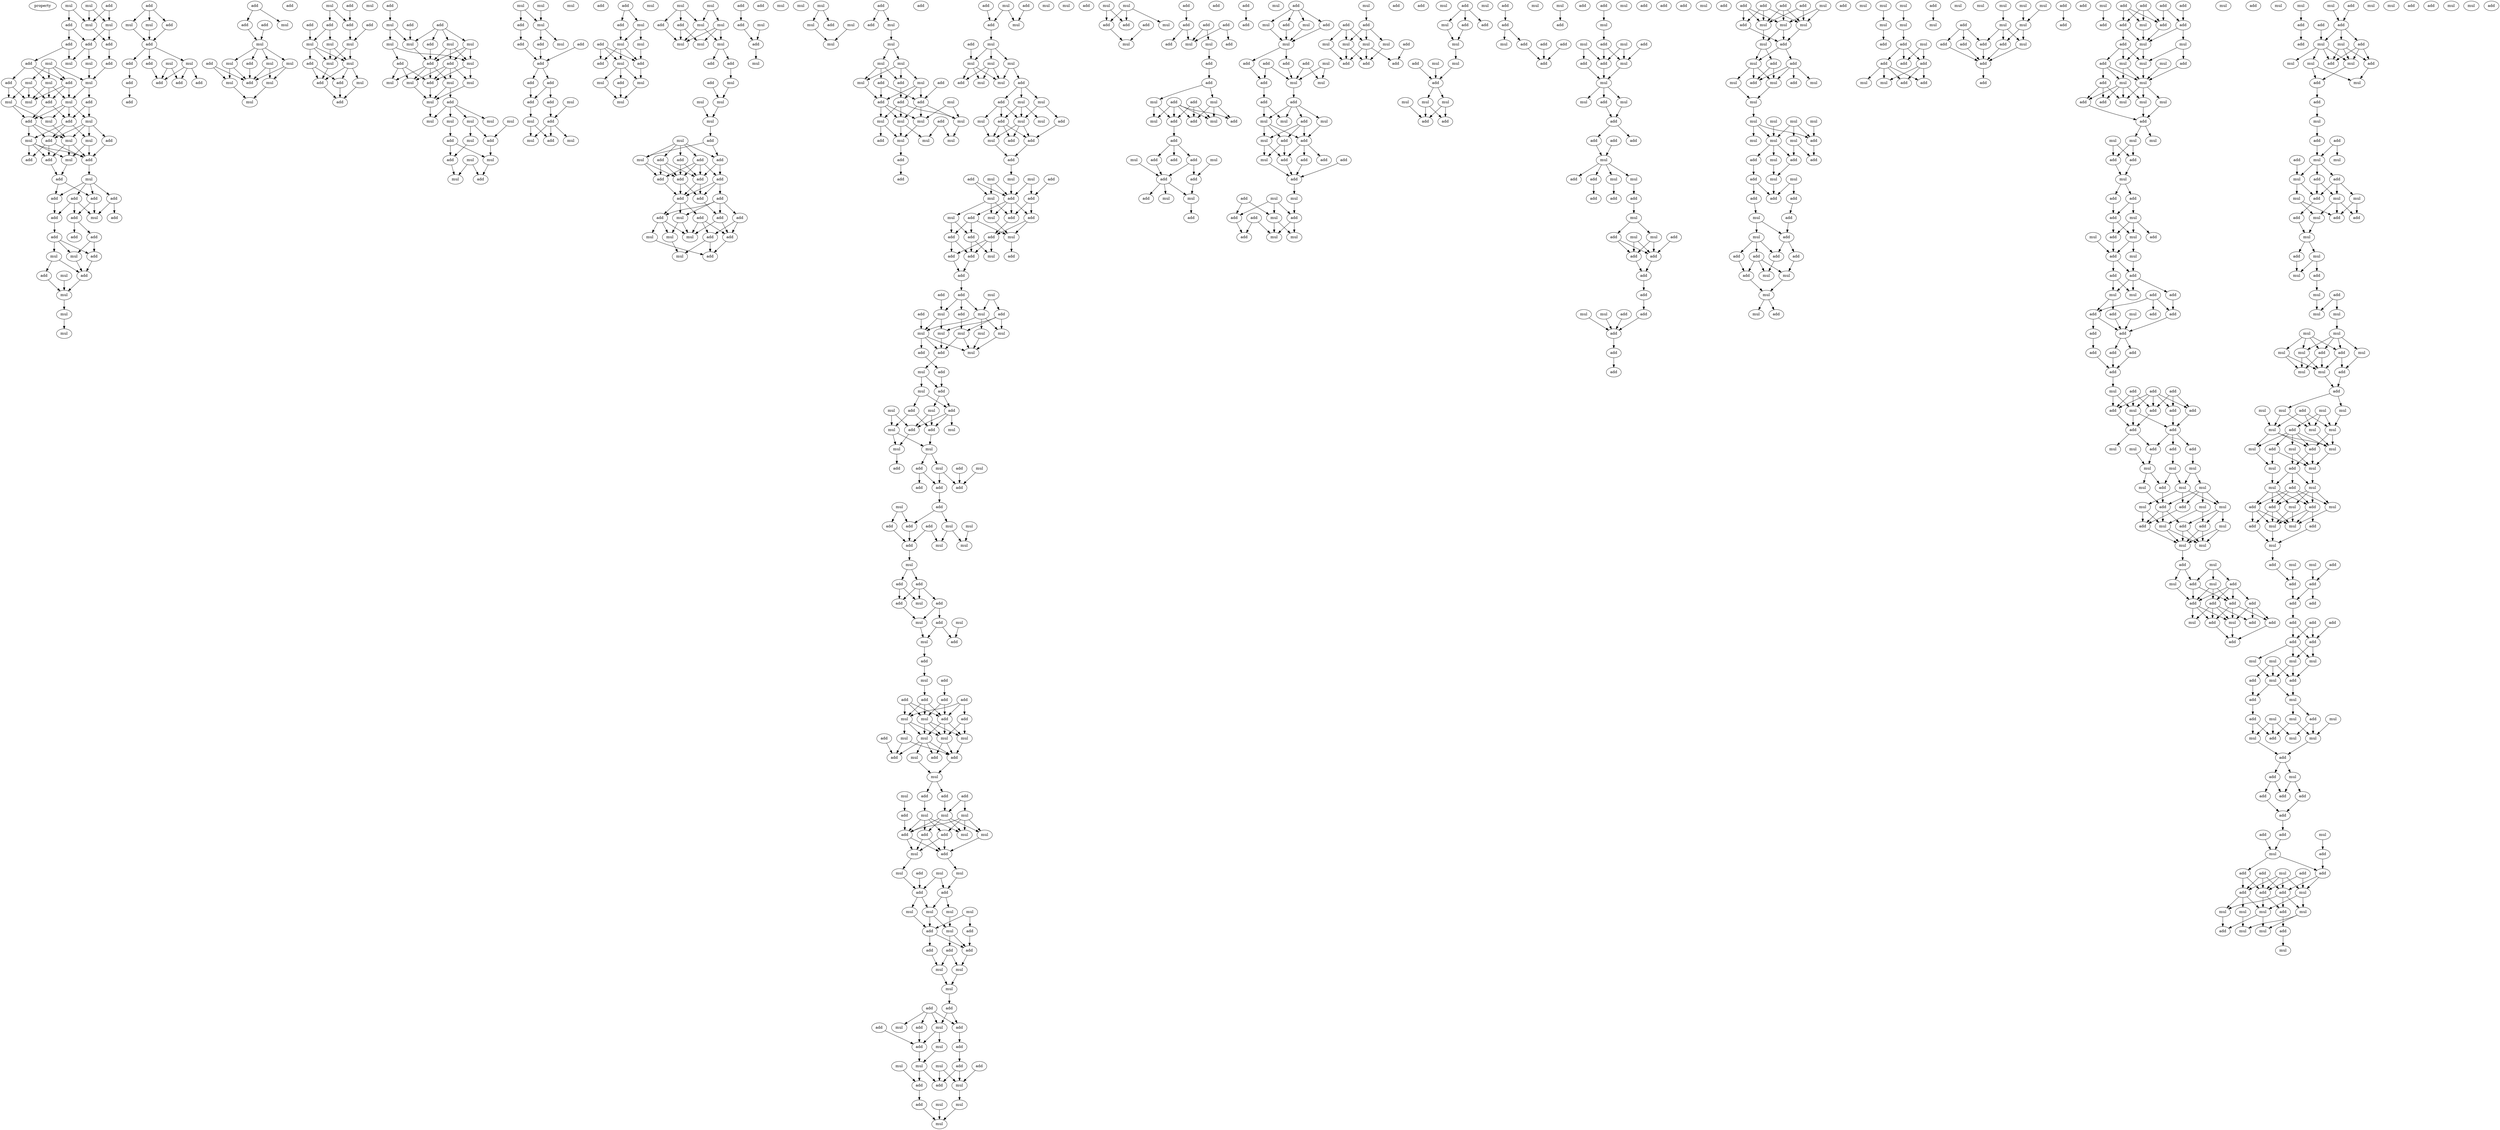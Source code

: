 digraph {
    node [fontcolor=black]
    property [mul=2,lf=1.1]
    0 [ label = mul ];
    1 [ label = add ];
    2 [ label = mul ];
    3 [ label = add ];
    4 [ label = mul ];
    5 [ label = mul ];
    6 [ label = add ];
    7 [ label = add ];
    8 [ label = add ];
    9 [ label = add ];
    10 [ label = mul ];
    11 [ label = mul ];
    12 [ label = add ];
    13 [ label = mul ];
    14 [ label = add ];
    15 [ label = mul ];
    16 [ label = mul ];
    17 [ label = mul ];
    18 [ label = add ];
    19 [ label = add ];
    20 [ label = add ];
    21 [ label = mul ];
    22 [ label = mul ];
    23 [ label = mul ];
    24 [ label = mul ];
    25 [ label = add ];
    26 [ label = mul ];
    27 [ label = add ];
    28 [ label = mul ];
    29 [ label = add ];
    30 [ label = mul ];
    31 [ label = add ];
    32 [ label = mul ];
    33 [ label = add ];
    34 [ label = add ];
    35 [ label = mul ];
    36 [ label = add ];
    37 [ label = mul ];
    38 [ label = add ];
    39 [ label = add ];
    40 [ label = add ];
    41 [ label = add ];
    42 [ label = add ];
    43 [ label = add ];
    44 [ label = add ];
    45 [ label = mul ];
    46 [ label = add ];
    47 [ label = add ];
    48 [ label = add ];
    49 [ label = add ];
    50 [ label = mul ];
    51 [ label = add ];
    52 [ label = mul ];
    53 [ label = add ];
    54 [ label = mul ];
    55 [ label = add ];
    56 [ label = mul ];
    57 [ label = mul ];
    58 [ label = mul ];
    59 [ label = add ];
    60 [ label = mul ];
    61 [ label = mul ];
    62 [ label = add ];
    63 [ label = add ];
    64 [ label = add ];
    65 [ label = add ];
    66 [ label = mul ];
    67 [ label = mul ];
    68 [ label = add ];
    69 [ label = add ];
    70 [ label = add ];
    71 [ label = add ];
    72 [ label = add ];
    73 [ label = add ];
    74 [ label = add ];
    75 [ label = add ];
    76 [ label = mul ];
    77 [ label = add ];
    78 [ label = mul ];
    79 [ label = mul ];
    80 [ label = mul ];
    81 [ label = add ];
    82 [ label = add ];
    83 [ label = mul ];
    84 [ label = mul ];
    85 [ label = mul ];
    86 [ label = add ];
    87 [ label = mul ];
    88 [ label = mul ];
    89 [ label = add ];
    90 [ label = mul ];
    91 [ label = add ];
    92 [ label = add ];
    93 [ label = add ];
    94 [ label = add ];
    95 [ label = mul ];
    96 [ label = mul ];
    97 [ label = mul ];
    98 [ label = add ];
    99 [ label = mul ];
    100 [ label = mul ];
    101 [ label = add ];
    102 [ label = mul ];
    103 [ label = add ];
    104 [ label = add ];
    105 [ label = add ];
    106 [ label = mul ];
    107 [ label = add ];
    108 [ label = add ];
    109 [ label = mul ];
    110 [ label = mul ];
    111 [ label = mul ];
    112 [ label = mul ];
    113 [ label = add ];
    114 [ label = add ];
    115 [ label = add ];
    116 [ label = add ];
    117 [ label = mul ];
    118 [ label = mul ];
    119 [ label = mul ];
    120 [ label = mul ];
    121 [ label = mul ];
    122 [ label = add ];
    123 [ label = add ];
    124 [ label = mul ];
    125 [ label = mul ];
    126 [ label = mul ];
    127 [ label = mul ];
    128 [ label = mul ];
    129 [ label = mul ];
    130 [ label = add ];
    131 [ label = mul ];
    132 [ label = add ];
    133 [ label = mul ];
    134 [ label = add ];
    135 [ label = mul ];
    136 [ label = mul ];
    137 [ label = mul ];
    138 [ label = add ];
    139 [ label = mul ];
    140 [ label = add ];
    141 [ label = mul ];
    142 [ label = add ];
    143 [ label = add ];
    144 [ label = add ];
    145 [ label = mul ];
    146 [ label = mul ];
    147 [ label = add ];
    148 [ label = add ];
    149 [ label = add ];
    150 [ label = add ];
    151 [ label = add ];
    152 [ label = mul ];
    153 [ label = add ];
    154 [ label = mul ];
    155 [ label = add ];
    156 [ label = mul ];
    157 [ label = add ];
    158 [ label = mul ];
    159 [ label = add ];
    160 [ label = mul ];
    161 [ label = add ];
    162 [ label = mul ];
    163 [ label = add ];
    164 [ label = mul ];
    165 [ label = mul ];
    166 [ label = add ];
    167 [ label = add ];
    168 [ label = add ];
    169 [ label = mul ];
    170 [ label = mul ];
    171 [ label = mul ];
    172 [ label = mul ];
    173 [ label = mul ];
    174 [ label = mul ];
    175 [ label = add ];
    176 [ label = mul ];
    177 [ label = add ];
    178 [ label = mul ];
    179 [ label = mul ];
    180 [ label = mul ];
    181 [ label = mul ];
    182 [ label = add ];
    183 [ label = add ];
    184 [ label = add ];
    185 [ label = mul ];
    186 [ label = mul ];
    187 [ label = mul ];
    188 [ label = mul ];
    189 [ label = add ];
    190 [ label = mul ];
    191 [ label = add ];
    192 [ label = add ];
    193 [ label = mul ];
    194 [ label = add ];
    195 [ label = add ];
    196 [ label = add ];
    197 [ label = add ];
    198 [ label = add ];
    199 [ label = add ];
    200 [ label = add ];
    201 [ label = add ];
    202 [ label = add ];
    203 [ label = add ];
    204 [ label = mul ];
    205 [ label = add ];
    206 [ label = add ];
    207 [ label = add ];
    208 [ label = mul ];
    209 [ label = add ];
    210 [ label = add ];
    211 [ label = mul ];
    212 [ label = mul ];
    213 [ label = mul ];
    214 [ label = add ];
    215 [ label = add ];
    216 [ label = mul ];
    217 [ label = add ];
    218 [ label = mul ];
    219 [ label = add ];
    220 [ label = add ];
    221 [ label = mul ];
    222 [ label = mul ];
    223 [ label = mul ];
    224 [ label = mul ];
    225 [ label = add ];
    226 [ label = add ];
    227 [ label = mul ];
    228 [ label = mul ];
    229 [ label = add ];
    230 [ label = mul ];
    231 [ label = mul ];
    232 [ label = mul ];
    233 [ label = add ];
    234 [ label = mul ];
    235 [ label = mul ];
    236 [ label = mul ];
    237 [ label = add ];
    238 [ label = add ];
    239 [ label = add ];
    240 [ label = add ];
    241 [ label = add ];
    242 [ label = add ];
    243 [ label = mul ];
    244 [ label = mul ];
    245 [ label = mul ];
    246 [ label = mul ];
    247 [ label = mul ];
    248 [ label = add ];
    249 [ label = add ];
    250 [ label = mul ];
    251 [ label = mul ];
    252 [ label = mul ];
    253 [ label = add ];
    254 [ label = add ];
    255 [ label = mul ];
    256 [ label = add ];
    257 [ label = add ];
    258 [ label = mul ];
    259 [ label = add ];
    260 [ label = mul ];
    261 [ label = mul ];
    262 [ label = add ];
    263 [ label = mul ];
    264 [ label = mul ];
    265 [ label = mul ];
    266 [ label = add ];
    267 [ label = mul ];
    268 [ label = mul ];
    269 [ label = add ];
    270 [ label = mul ];
    271 [ label = mul ];
    272 [ label = add ];
    273 [ label = mul ];
    274 [ label = mul ];
    275 [ label = add ];
    276 [ label = add ];
    277 [ label = mul ];
    278 [ label = mul ];
    279 [ label = add ];
    280 [ label = add ];
    281 [ label = add ];
    282 [ label = add ];
    283 [ label = mul ];
    284 [ label = add ];
    285 [ label = mul ];
    286 [ label = mul ];
    287 [ label = add ];
    288 [ label = mul ];
    289 [ label = add ];
    290 [ label = add ];
    291 [ label = add ];
    292 [ label = mul ];
    293 [ label = add ];
    294 [ label = mul ];
    295 [ label = mul ];
    296 [ label = add ];
    297 [ label = add ];
    298 [ label = add ];
    299 [ label = mul ];
    300 [ label = add ];
    301 [ label = add ];
    302 [ label = add ];
    303 [ label = add ];
    304 [ label = mul ];
    305 [ label = add ];
    306 [ label = add ];
    307 [ label = add ];
    308 [ label = mul ];
    309 [ label = add ];
    310 [ label = add ];
    311 [ label = mul ];
    312 [ label = mul ];
    313 [ label = mul ];
    314 [ label = mul ];
    315 [ label = mul ];
    316 [ label = mul ];
    317 [ label = add ];
    318 [ label = mul ];
    319 [ label = add ];
    320 [ label = add ];
    321 [ label = mul ];
    322 [ label = mul ];
    323 [ label = add ];
    324 [ label = mul ];
    325 [ label = add ];
    326 [ label = mul ];
    327 [ label = add ];
    328 [ label = add ];
    329 [ label = add ];
    330 [ label = mul ];
    331 [ label = mul ];
    332 [ label = mul ];
    333 [ label = mul ];
    334 [ label = add ];
    335 [ label = add ];
    336 [ label = mul ];
    337 [ label = mul ];
    338 [ label = add ];
    339 [ label = add ];
    340 [ label = add ];
    341 [ label = add ];
    342 [ label = mul ];
    343 [ label = add ];
    344 [ label = add ];
    345 [ label = mul ];
    346 [ label = add ];
    347 [ label = add ];
    348 [ label = mul ];
    349 [ label = mul ];
    350 [ label = mul ];
    351 [ label = add ];
    352 [ label = mul ];
    353 [ label = mul ];
    354 [ label = add ];
    355 [ label = add ];
    356 [ label = add ];
    357 [ label = add ];
    358 [ label = mul ];
    359 [ label = mul ];
    360 [ label = add ];
    361 [ label = mul ];
    362 [ label = mul ];
    363 [ label = add ];
    364 [ label = add ];
    365 [ label = mul ];
    366 [ label = add ];
    367 [ label = add ];
    368 [ label = add ];
    369 [ label = add ];
    370 [ label = add ];
    371 [ label = add ];
    372 [ label = add ];
    373 [ label = mul ];
    374 [ label = mul ];
    375 [ label = mul ];
    376 [ label = mul ];
    377 [ label = mul ];
    378 [ label = add ];
    379 [ label = mul ];
    380 [ label = add ];
    381 [ label = add ];
    382 [ label = add ];
    383 [ label = mul ];
    384 [ label = mul ];
    385 [ label = add ];
    386 [ label = add ];
    387 [ label = add ];
    388 [ label = add ];
    389 [ label = mul ];
    390 [ label = mul ];
    391 [ label = mul ];
    392 [ label = mul ];
    393 [ label = add ];
    394 [ label = add ];
    395 [ label = mul ];
    396 [ label = add ];
    397 [ label = add ];
    398 [ label = mul ];
    399 [ label = add ];
    400 [ label = mul ];
    401 [ label = add ];
    402 [ label = mul ];
    403 [ label = mul ];
    404 [ label = mul ];
    405 [ label = add ];
    406 [ label = add ];
    407 [ label = mul ];
    408 [ label = mul ];
    409 [ label = mul ];
    410 [ label = mul ];
    411 [ label = add ];
    412 [ label = mul ];
    413 [ label = add ];
    414 [ label = add ];
    415 [ label = add ];
    416 [ label = add ];
    417 [ label = mul ];
    418 [ label = mul ];
    419 [ label = mul ];
    420 [ label = add ];
    421 [ label = add ];
    422 [ label = mul ];
    423 [ label = add ];
    424 [ label = mul ];
    425 [ label = add ];
    426 [ label = add ];
    427 [ label = mul ];
    428 [ label = add ];
    429 [ label = add ];
    430 [ label = mul ];
    431 [ label = mul ];
    432 [ label = mul ];
    433 [ label = add ];
    434 [ label = add ];
    435 [ label = add ];
    436 [ label = add ];
    437 [ label = mul ];
    438 [ label = add ];
    439 [ label = mul ];
    440 [ label = mul ];
    441 [ label = mul ];
    442 [ label = mul ];
    443 [ label = mul ];
    444 [ label = add ];
    445 [ label = add ];
    446 [ label = mul ];
    447 [ label = add ];
    448 [ label = mul ];
    449 [ label = add ];
    450 [ label = add ];
    451 [ label = add ];
    452 [ label = add ];
    453 [ label = mul ];
    454 [ label = add ];
    455 [ label = mul ];
    456 [ label = add ];
    457 [ label = add ];
    458 [ label = add ];
    459 [ label = mul ];
    460 [ label = add ];
    461 [ label = add ];
    462 [ label = mul ];
    463 [ label = mul ];
    464 [ label = add ];
    465 [ label = add ];
    466 [ label = add ];
    467 [ label = mul ];
    468 [ label = add ];
    469 [ label = add ];
    470 [ label = add ];
    471 [ label = add ];
    472 [ label = mul ];
    473 [ label = mul ];
    474 [ label = add ];
    475 [ label = add ];
    476 [ label = mul ];
    477 [ label = add ];
    478 [ label = mul ];
    479 [ label = add ];
    480 [ label = add ];
    481 [ label = add ];
    482 [ label = mul ];
    483 [ label = add ];
    484 [ label = add ];
    485 [ label = mul ];
    486 [ label = add ];
    487 [ label = mul ];
    488 [ label = add ];
    489 [ label = mul ];
    490 [ label = add ];
    491 [ label = add ];
    492 [ label = add ];
    493 [ label = add ];
    494 [ label = mul ];
    495 [ label = add ];
    496 [ label = mul ];
    497 [ label = mul ];
    498 [ label = add ];
    499 [ label = add ];
    500 [ label = mul ];
    501 [ label = mul ];
    502 [ label = mul ];
    503 [ label = add ];
    504 [ label = add ];
    505 [ label = mul ];
    506 [ label = add ];
    507 [ label = add ];
    508 [ label = add ];
    509 [ label = add ];
    510 [ label = mul ];
    511 [ label = add ];
    512 [ label = add ];
    513 [ label = mul ];
    514 [ label = mul ];
    515 [ label = add ];
    516 [ label = add ];
    517 [ label = mul ];
    518 [ label = add ];
    519 [ label = add ];
    520 [ label = mul ];
    521 [ label = mul ];
    522 [ label = add ];
    523 [ label = mul ];
    524 [ label = add ];
    525 [ label = add ];
    526 [ label = add ];
    527 [ label = mul ];
    528 [ label = mul ];
    529 [ label = mul ];
    530 [ label = add ];
    531 [ label = mul ];
    532 [ label = add ];
    533 [ label = add ];
    534 [ label = add ];
    535 [ label = add ];
    536 [ label = mul ];
    537 [ label = add ];
    538 [ label = add ];
    539 [ label = mul ];
    540 [ label = mul ];
    541 [ label = add ];
    542 [ label = mul ];
    543 [ label = add ];
    544 [ label = mul ];
    545 [ label = mul ];
    546 [ label = add ];
    547 [ label = mul ];
    548 [ label = mul ];
    549 [ label = mul ];
    550 [ label = add ];
    551 [ label = add ];
    552 [ label = add ];
    553 [ label = add ];
    554 [ label = mul ];
    555 [ label = mul ];
    556 [ label = add ];
    557 [ label = add ];
    558 [ label = add ];
    559 [ label = add ];
    560 [ label = mul ];
    561 [ label = add ];
    562 [ label = add ];
    563 [ label = add ];
    564 [ label = mul ];
    565 [ label = mul ];
    566 [ label = mul ];
    567 [ label = add ];
    568 [ label = mul ];
    569 [ label = add ];
    570 [ label = add ];
    571 [ label = mul ];
    572 [ label = add ];
    573 [ label = mul ];
    574 [ label = mul ];
    575 [ label = mul ];
    576 [ label = add ];
    577 [ label = add ];
    578 [ label = add ];
    579 [ label = add ];
    580 [ label = add ];
    581 [ label = add ];
    582 [ label = add ];
    583 [ label = mul ];
    584 [ label = add ];
    585 [ label = add ];
    586 [ label = mul ];
    587 [ label = add ];
    588 [ label = mul ];
    589 [ label = add ];
    590 [ label = add ];
    591 [ label = add ];
    592 [ label = mul ];
    593 [ label = add ];
    594 [ label = mul ];
    595 [ label = mul ];
    596 [ label = mul ];
    597 [ label = add ];
    598 [ label = add ];
    599 [ label = add ];
    600 [ label = add ];
    601 [ label = add ];
    602 [ label = add ];
    603 [ label = mul ];
    604 [ label = mul ];
    605 [ label = add ];
    606 [ label = add ];
    607 [ label = add ];
    608 [ label = add ];
    609 [ label = add ];
    610 [ label = add ];
    611 [ label = add ];
    612 [ label = add ];
    613 [ label = mul ];
    614 [ label = add ];
    615 [ label = mul ];
    616 [ label = mul ];
    617 [ label = mul ];
    618 [ label = add ];
    619 [ label = mul ];
    620 [ label = add ];
    621 [ label = mul ];
    622 [ label = add ];
    623 [ label = add ];
    624 [ label = add ];
    625 [ label = add ];
    626 [ label = mul ];
    627 [ label = mul ];
    628 [ label = mul ];
    629 [ label = mul ];
    630 [ label = mul ];
    631 [ label = mul ];
    632 [ label = mul ];
    633 [ label = mul ];
    634 [ label = mul ];
    635 [ label = mul ];
    636 [ label = mul ];
    637 [ label = add ];
    638 [ label = add ];
    639 [ label = add ];
    640 [ label = mul ];
    641 [ label = add ];
    642 [ label = mul ];
    643 [ label = mul ];
    644 [ label = add ];
    645 [ label = add ];
    646 [ label = add ];
    647 [ label = add ];
    648 [ label = add ];
    649 [ label = mul ];
    650 [ label = mul ];
    651 [ label = add ];
    652 [ label = add ];
    653 [ label = add ];
    654 [ label = add ];
    655 [ label = add ];
    656 [ label = add ];
    657 [ label = add ];
    658 [ label = mul ];
    659 [ label = mul ];
    660 [ label = mul ];
    661 [ label = mul ];
    662 [ label = mul ];
    663 [ label = mul ];
    664 [ label = add ];
    665 [ label = mul ];
    666 [ label = mul ];
    667 [ label = add ];
    668 [ label = add ];
    669 [ label = mul ];
    670 [ label = mul ];
    671 [ label = add ];
    672 [ label = mul ];
    673 [ label = add ];
    674 [ label = mul ];
    675 [ label = add ];
    676 [ label = add ];
    677 [ label = mul ];
    678 [ label = mul ];
    679 [ label = add ];
    680 [ label = add ];
    681 [ label = mul ];
    682 [ label = mul ];
    683 [ label = mul ];
    684 [ label = mul ];
    685 [ label = mul ];
    686 [ label = add ];
    687 [ label = mul ];
    688 [ label = add ];
    689 [ label = add ];
    690 [ label = mul ];
    691 [ label = add ];
    692 [ label = add ];
    693 [ label = add ];
    694 [ label = add ];
    695 [ label = add ];
    696 [ label = add ];
    697 [ label = add ];
    698 [ label = mul ];
    699 [ label = add ];
    700 [ label = add ];
    701 [ label = add ];
    702 [ label = add ];
    703 [ label = add ];
    704 [ label = add ];
    705 [ label = add ];
    706 [ label = add ];
    707 [ label = mul ];
    708 [ label = mul ];
    709 [ label = mul ];
    710 [ label = add ];
    711 [ label = mul ];
    712 [ label = add ];
    713 [ label = mul ];
    714 [ label = add ];
    715 [ label = mul ];
    716 [ label = add ];
    717 [ label = mul ];
    718 [ label = mul ];
    719 [ label = mul ];
    720 [ label = mul ];
    721 [ label = add ];
    722 [ label = add ];
    723 [ label = mul ];
    724 [ label = add ];
    725 [ label = mul ];
    726 [ label = mul ];
    727 [ label = mul ];
    728 [ label = mul ];
    729 [ label = add ];
    730 [ label = add ];
    731 [ label = mul ];
    732 [ label = add ];
    733 [ label = add ];
    734 [ label = mul ];
    735 [ label = add ];
    736 [ label = mul ];
    737 [ label = add ];
    738 [ label = add ];
    739 [ label = mul ];
    740 [ label = add ];
    741 [ label = mul ];
    742 [ label = add ];
    743 [ label = add ];
    744 [ label = add ];
    745 [ label = add ];
    746 [ label = mul ];
    747 [ label = add ];
    748 [ label = mul ];
    749 [ label = add ];
    750 [ label = add ];
    751 [ label = add ];
    752 [ label = mul ];
    753 [ label = add ];
    754 [ label = add ];
    755 [ label = add ];
    756 [ label = add ];
    757 [ label = add ];
    758 [ label = add ];
    759 [ label = add ];
    760 [ label = add ];
    761 [ label = add ];
    762 [ label = add ];
    763 [ label = mul ];
    764 [ label = add ];
    765 [ label = add ];
    766 [ label = add ];
    767 [ label = add ];
    768 [ label = mul ];
    769 [ label = add ];
    770 [ label = add ];
    771 [ label = add ];
    772 [ label = add ];
    773 [ label = mul ];
    774 [ label = add ];
    775 [ label = mul ];
    776 [ label = mul ];
    777 [ label = mul ];
    778 [ label = mul ];
    779 [ label = add ];
    780 [ label = mul ];
    781 [ label = mul ];
    782 [ label = mul ];
    783 [ label = add ];
    784 [ label = mul ];
    785 [ label = mul ];
    786 [ label = add ];
    787 [ label = mul ];
    788 [ label = add ];
    789 [ label = add ];
    790 [ label = mul ];
    791 [ label = add ];
    792 [ label = mul ];
    793 [ label = mul ];
    794 [ label = mul ];
    795 [ label = mul ];
    796 [ label = add ];
    797 [ label = mul ];
    798 [ label = mul ];
    799 [ label = add ];
    800 [ label = add ];
    801 [ label = mul ];
    802 [ label = add ];
    803 [ label = add ];
    804 [ label = add ];
    805 [ label = add ];
    806 [ label = mul ];
    807 [ label = add ];
    808 [ label = mul ];
    809 [ label = add ];
    810 [ label = add ];
    811 [ label = add ];
    812 [ label = mul ];
    813 [ label = add ];
    814 [ label = add ];
    815 [ label = mul ];
    816 [ label = add ];
    817 [ label = mul ];
    818 [ label = add ];
    819 [ label = add ];
    820 [ label = mul ];
    821 [ label = add ];
    822 [ label = mul ];
    823 [ label = add ];
    824 [ label = mul ];
    825 [ label = mul ];
    826 [ label = mul ];
    827 [ label = add ];
    828 [ label = add ];
    829 [ label = mul ];
    830 [ label = add ];
    831 [ label = mul ];
    832 [ label = add ];
    833 [ label = add ];
    834 [ label = mul ];
    835 [ label = add ];
    836 [ label = mul ];
    837 [ label = add ];
    838 [ label = mul ];
    839 [ label = add ];
    840 [ label = add ];
    841 [ label = mul ];
    842 [ label = mul ];
    843 [ label = mul ];
    844 [ label = add ];
    845 [ label = add ];
    846 [ label = mul ];
    847 [ label = add ];
    848 [ label = mul ];
    849 [ label = mul ];
    850 [ label = add ];
    851 [ label = mul ];
    852 [ label = add ];
    853 [ label = mul ];
    854 [ label = add ];
    855 [ label = add ];
    856 [ label = mul ];
    857 [ label = mul ];
    858 [ label = mul ];
    859 [ label = add ];
    860 [ label = mul ];
    861 [ label = mul ];
    862 [ label = add ];
    863 [ label = mul ];
    864 [ label = add ];
    865 [ label = mul ];
    866 [ label = mul ];
    867 [ label = mul ];
    868 [ label = add ];
    869 [ label = mul ];
    870 [ label = add ];
    871 [ label = add ];
    872 [ label = mul ];
    873 [ label = mul ];
    874 [ label = mul ];
    875 [ label = mul ];
    876 [ label = add ];
    877 [ label = mul ];
    878 [ label = mul ];
    879 [ label = mul ];
    880 [ label = mul ];
    881 [ label = add ];
    882 [ label = mul ];
    883 [ label = add ];
    884 [ label = mul ];
    885 [ label = add ];
    886 [ label = mul ];
    887 [ label = mul ];
    888 [ label = mul ];
    889 [ label = mul ];
    890 [ label = add ];
    891 [ label = add ];
    892 [ label = add ];
    893 [ label = mul ];
    894 [ label = mul ];
    895 [ label = add ];
    896 [ label = add ];
    897 [ label = mul ];
    898 [ label = add ];
    899 [ label = mul ];
    900 [ label = mul ];
    901 [ label = mul ];
    902 [ label = add ];
    903 [ label = add ];
    904 [ label = mul ];
    905 [ label = add ];
    906 [ label = add ];
    907 [ label = add ];
    908 [ label = add ];
    909 [ label = add ];
    910 [ label = add ];
    911 [ label = add ];
    912 [ label = add ];
    913 [ label = add ];
    914 [ label = mul ];
    915 [ label = mul ];
    916 [ label = mul ];
    917 [ label = mul ];
    918 [ label = mul ];
    919 [ label = add ];
    920 [ label = add ];
    921 [ label = mul ];
    922 [ label = add ];
    923 [ label = mul ];
    924 [ label = mul ];
    925 [ label = add ];
    926 [ label = add ];
    927 [ label = mul ];
    928 [ label = mul ];
    929 [ label = mul ];
    930 [ label = add ];
    931 [ label = mul ];
    932 [ label = mul ];
    933 [ label = add ];
    934 [ label = add ];
    935 [ label = mul ];
    936 [ label = add ];
    937 [ label = add ];
    938 [ label = add ];
    939 [ label = mul ];
    940 [ label = add ];
    941 [ label = add ];
    942 [ label = add ];
    943 [ label = mul ];
    944 [ label = add ];
    945 [ label = mul ];
    946 [ label = add ];
    947 [ label = add ];
    948 [ label = add ];
    949 [ label = add ];
    950 [ label = add ];
    951 [ label = mul ];
    952 [ label = add ];
    953 [ label = mul ];
    954 [ label = add ];
    955 [ label = add ];
    956 [ label = add ];
    957 [ label = mul ];
    958 [ label = mul ];
    959 [ label = mul ];
    960 [ label = mul ];
    961 [ label = add ];
    962 [ label = mul ];
    963 [ label = add ];
    964 [ label = mul ];
    965 [ label = mul ];
    0 -> 3 [ name = 0 ];
    0 -> 5 [ name = 1 ];
    1 -> 4 [ name = 2 ];
    1 -> 5 [ name = 3 ];
    2 -> 4 [ name = 4 ];
    2 -> 5 [ name = 5 ];
    3 -> 7 [ name = 6 ];
    3 -> 8 [ name = 7 ];
    4 -> 6 [ name = 8 ];
    4 -> 8 [ name = 9 ];
    5 -> 6 [ name = 10 ];
    6 -> 9 [ name = 11 ];
    7 -> 10 [ name = 12 ];
    7 -> 12 [ name = 13 ];
    8 -> 10 [ name = 14 ];
    8 -> 13 [ name = 15 ];
    9 -> 16 [ name = 16 ];
    11 -> 14 [ name = 17 ];
    11 -> 15 [ name = 18 ];
    11 -> 16 [ name = 19 ];
    11 -> 17 [ name = 20 ];
    12 -> 14 [ name = 21 ];
    12 -> 15 [ name = 22 ];
    12 -> 18 [ name = 23 ];
    13 -> 16 [ name = 24 ];
    14 -> 19 [ name = 25 ];
    14 -> 21 [ name = 26 ];
    14 -> 23 [ name = 27 ];
    15 -> 19 [ name = 28 ];
    15 -> 21 [ name = 29 ];
    15 -> 23 [ name = 30 ];
    16 -> 20 [ name = 31 ];
    16 -> 23 [ name = 32 ];
    17 -> 19 [ name = 33 ];
    17 -> 21 [ name = 34 ];
    17 -> 22 [ name = 35 ];
    18 -> 21 [ name = 36 ];
    18 -> 22 [ name = 37 ];
    19 -> 25 [ name = 38 ];
    19 -> 27 [ name = 39 ];
    20 -> 25 [ name = 40 ];
    20 -> 26 [ name = 41 ];
    22 -> 24 [ name = 42 ];
    22 -> 27 [ name = 43 ];
    23 -> 24 [ name = 44 ];
    23 -> 25 [ name = 45 ];
    23 -> 26 [ name = 46 ];
    23 -> 27 [ name = 47 ];
    24 -> 32 [ name = 48 ];
    25 -> 28 [ name = 49 ];
    25 -> 30 [ name = 50 ];
    25 -> 31 [ name = 51 ];
    26 -> 29 [ name = 52 ];
    26 -> 30 [ name = 53 ];
    26 -> 31 [ name = 54 ];
    26 -> 32 [ name = 55 ];
    27 -> 28 [ name = 56 ];
    27 -> 31 [ name = 57 ];
    27 -> 32 [ name = 58 ];
    28 -> 33 [ name = 59 ];
    28 -> 34 [ name = 60 ];
    28 -> 35 [ name = 61 ];
    28 -> 36 [ name = 62 ];
    29 -> 33 [ name = 63 ];
    30 -> 33 [ name = 64 ];
    30 -> 35 [ name = 65 ];
    31 -> 33 [ name = 66 ];
    31 -> 34 [ name = 67 ];
    31 -> 36 [ name = 68 ];
    32 -> 33 [ name = 69 ];
    32 -> 34 [ name = 70 ];
    32 -> 35 [ name = 71 ];
    33 -> 37 [ name = 72 ];
    34 -> 38 [ name = 73 ];
    35 -> 38 [ name = 74 ];
    37 -> 39 [ name = 75 ];
    37 -> 40 [ name = 76 ];
    37 -> 41 [ name = 77 ];
    37 -> 42 [ name = 78 ];
    38 -> 40 [ name = 79 ];
    38 -> 42 [ name = 80 ];
    39 -> 45 [ name = 81 ];
    39 -> 46 [ name = 82 ];
    40 -> 43 [ name = 83 ];
    40 -> 45 [ name = 84 ];
    41 -> 43 [ name = 85 ];
    41 -> 44 [ name = 86 ];
    41 -> 45 [ name = 87 ];
    42 -> 44 [ name = 88 ];
    43 -> 47 [ name = 89 ];
    43 -> 49 [ name = 90 ];
    44 -> 48 [ name = 91 ];
    47 -> 50 [ name = 92 ];
    47 -> 51 [ name = 93 ];
    48 -> 50 [ name = 94 ];
    48 -> 51 [ name = 95 ];
    48 -> 52 [ name = 96 ];
    50 -> 53 [ name = 97 ];
    51 -> 53 [ name = 98 ];
    52 -> 53 [ name = 99 ];
    52 -> 55 [ name = 100 ];
    53 -> 56 [ name = 101 ];
    54 -> 56 [ name = 102 ];
    55 -> 56 [ name = 103 ];
    56 -> 57 [ name = 104 ];
    57 -> 58 [ name = 105 ];
    59 -> 60 [ name = 106 ];
    59 -> 61 [ name = 107 ];
    59 -> 62 [ name = 108 ];
    60 -> 63 [ name = 109 ];
    61 -> 63 [ name = 110 ];
    62 -> 63 [ name = 111 ];
    63 -> 64 [ name = 112 ];
    63 -> 65 [ name = 113 ];
    63 -> 67 [ name = 114 ];
    64 -> 71 [ name = 115 ];
    65 -> 69 [ name = 116 ];
    66 -> 69 [ name = 117 ];
    66 -> 70 [ name = 118 ];
    67 -> 68 [ name = 119 ];
    67 -> 69 [ name = 120 ];
    67 -> 70 [ name = 121 ];
    71 -> 72 [ name = 122 ];
    73 -> 75 [ name = 123 ];
    73 -> 76 [ name = 124 ];
    75 -> 78 [ name = 125 ];
    77 -> 78 [ name = 126 ];
    78 -> 79 [ name = 127 ];
    78 -> 80 [ name = 128 ];
    78 -> 82 [ name = 129 ];
    78 -> 83 [ name = 130 ];
    79 -> 85 [ name = 131 ];
    79 -> 86 [ name = 132 ];
    80 -> 85 [ name = 133 ];
    80 -> 86 [ name = 134 ];
    81 -> 84 [ name = 135 ];
    81 -> 86 [ name = 136 ];
    82 -> 86 [ name = 137 ];
    83 -> 84 [ name = 138 ];
    83 -> 86 [ name = 139 ];
    84 -> 87 [ name = 140 ];
    85 -> 87 [ name = 141 ];
    88 -> 91 [ name = 142 ];
    88 -> 92 [ name = 143 ];
    89 -> 92 [ name = 144 ];
    91 -> 95 [ name = 145 ];
    91 -> 96 [ name = 146 ];
    92 -> 97 [ name = 147 ];
    93 -> 96 [ name = 148 ];
    94 -> 97 [ name = 149 ];
    95 -> 99 [ name = 150 ];
    95 -> 100 [ name = 151 ];
    96 -> 98 [ name = 152 ];
    96 -> 99 [ name = 153 ];
    96 -> 100 [ name = 154 ];
    97 -> 99 [ name = 155 ];
    97 -> 100 [ name = 156 ];
    98 -> 101 [ name = 157 ];
    98 -> 103 [ name = 158 ];
    99 -> 101 [ name = 159 ];
    99 -> 102 [ name = 160 ];
    99 -> 103 [ name = 161 ];
    100 -> 101 [ name = 162 ];
    101 -> 104 [ name = 163 ];
    102 -> 104 [ name = 164 ];
    103 -> 104 [ name = 165 ];
    105 -> 106 [ name = 166 ];
    106 -> 109 [ name = 167 ];
    106 -> 110 [ name = 168 ];
    107 -> 109 [ name = 169 ];
    108 -> 109 [ name = 170 ];
    108 -> 111 [ name = 171 ];
    108 -> 112 [ name = 172 ];
    108 -> 113 [ name = 173 ];
    109 -> 115 [ name = 174 ];
    110 -> 114 [ name = 175 ];
    110 -> 117 [ name = 176 ];
    111 -> 115 [ name = 177 ];
    111 -> 116 [ name = 178 ];
    111 -> 117 [ name = 179 ];
    112 -> 115 [ name = 180 ];
    112 -> 116 [ name = 181 ];
    112 -> 117 [ name = 182 ];
    113 -> 115 [ name = 183 ];
    114 -> 118 [ name = 184 ];
    114 -> 120 [ name = 185 ];
    114 -> 122 [ name = 186 ];
    115 -> 118 [ name = 187 ];
    115 -> 119 [ name = 188 ];
    115 -> 120 [ name = 189 ];
    115 -> 122 [ name = 190 ];
    116 -> 119 [ name = 191 ];
    116 -> 120 [ name = 192 ];
    116 -> 121 [ name = 193 ];
    116 -> 122 [ name = 194 ];
    117 -> 121 [ name = 195 ];
    117 -> 122 [ name = 196 ];
    119 -> 123 [ name = 197 ];
    119 -> 124 [ name = 198 ];
    120 -> 124 [ name = 199 ];
    121 -> 124 [ name = 200 ];
    122 -> 124 [ name = 201 ];
    123 -> 125 [ name = 202 ];
    123 -> 126 [ name = 203 ];
    123 -> 128 [ name = 204 ];
    123 -> 129 [ name = 205 ];
    124 -> 125 [ name = 206 ];
    126 -> 131 [ name = 207 ];
    126 -> 132 [ name = 208 ];
    127 -> 132 [ name = 209 ];
    129 -> 130 [ name = 210 ];
    130 -> 133 [ name = 211 ];
    130 -> 134 [ name = 212 ];
    131 -> 134 [ name = 213 ];
    132 -> 133 [ name = 214 ];
    133 -> 138 [ name = 215 ];
    134 -> 137 [ name = 216 ];
    135 -> 137 [ name = 217 ];
    135 -> 138 [ name = 218 ];
    136 -> 140 [ name = 219 ];
    136 -> 141 [ name = 220 ];
    139 -> 141 [ name = 221 ];
    140 -> 142 [ name = 222 ];
    141 -> 143 [ name = 223 ];
    141 -> 146 [ name = 224 ];
    142 -> 147 [ name = 225 ];
    143 -> 147 [ name = 226 ];
    144 -> 147 [ name = 227 ];
    147 -> 148 [ name = 228 ];
    147 -> 149 [ name = 229 ];
    148 -> 151 [ name = 230 ];
    148 -> 153 [ name = 231 ];
    149 -> 151 [ name = 232 ];
    151 -> 154 [ name = 233 ];
    152 -> 155 [ name = 234 ];
    153 -> 155 [ name = 235 ];
    154 -> 157 [ name = 236 ];
    154 -> 158 [ name = 237 ];
    155 -> 156 [ name = 238 ];
    155 -> 157 [ name = 239 ];
    155 -> 158 [ name = 240 ];
    159 -> 160 [ name = 241 ];
    159 -> 161 [ name = 242 ];
    160 -> 162 [ name = 243 ];
    160 -> 164 [ name = 244 ];
    161 -> 162 [ name = 245 ];
    162 -> 165 [ name = 246 ];
    162 -> 166 [ name = 247 ];
    162 -> 167 [ name = 248 ];
    163 -> 165 [ name = 249 ];
    163 -> 166 [ name = 250 ];
    163 -> 167 [ name = 251 ];
    164 -> 167 [ name = 252 ];
    165 -> 168 [ name = 253 ];
    165 -> 169 [ name = 254 ];
    165 -> 171 [ name = 255 ];
    167 -> 171 [ name = 256 ];
    168 -> 172 [ name = 257 ];
    169 -> 172 [ name = 258 ];
    171 -> 172 [ name = 259 ];
    173 -> 176 [ name = 260 ];
    173 -> 178 [ name = 261 ];
    174 -> 175 [ name = 262 ];
    174 -> 176 [ name = 263 ];
    174 -> 177 [ name = 264 ];
    175 -> 179 [ name = 265 ];
    176 -> 179 [ name = 266 ];
    176 -> 181 [ name = 267 ];
    177 -> 179 [ name = 268 ];
    177 -> 180 [ name = 269 ];
    178 -> 179 [ name = 270 ];
    178 -> 180 [ name = 271 ];
    178 -> 181 [ name = 272 ];
    181 -> 182 [ name = 273 ];
    181 -> 183 [ name = 274 ];
    183 -> 185 [ name = 275 ];
    184 -> 187 [ name = 276 ];
    185 -> 187 [ name = 277 ];
    186 -> 188 [ name = 278 ];
    187 -> 188 [ name = 279 ];
    188 -> 189 [ name = 280 ];
    189 -> 193 [ name = 281 ];
    189 -> 195 [ name = 282 ];
    190 -> 191 [ name = 283 ];
    190 -> 192 [ name = 284 ];
    190 -> 193 [ name = 285 ];
    190 -> 194 [ name = 286 ];
    190 -> 195 [ name = 287 ];
    191 -> 196 [ name = 288 ];
    191 -> 197 [ name = 289 ];
    191 -> 198 [ name = 290 ];
    191 -> 199 [ name = 291 ];
    192 -> 196 [ name = 292 ];
    192 -> 199 [ name = 293 ];
    193 -> 196 [ name = 294 ];
    193 -> 198 [ name = 295 ];
    194 -> 196 [ name = 296 ];
    194 -> 198 [ name = 297 ];
    194 -> 199 [ name = 298 ];
    195 -> 197 [ name = 299 ];
    195 -> 199 [ name = 300 ];
    196 -> 201 [ name = 301 ];
    196 -> 202 [ name = 302 ];
    197 -> 200 [ name = 303 ];
    197 -> 201 [ name = 304 ];
    197 -> 202 [ name = 305 ];
    198 -> 202 [ name = 306 ];
    199 -> 201 [ name = 307 ];
    199 -> 202 [ name = 308 ];
    200 -> 204 [ name = 309 ];
    200 -> 205 [ name = 310 ];
    200 -> 206 [ name = 311 ];
    200 -> 207 [ name = 312 ];
    201 -> 207 [ name = 313 ];
    202 -> 203 [ name = 314 ];
    202 -> 204 [ name = 315 ];
    202 -> 205 [ name = 316 ];
    203 -> 209 [ name = 317 ];
    203 -> 210 [ name = 318 ];
    203 -> 212 [ name = 319 ];
    204 -> 211 [ name = 320 ];
    204 -> 212 [ name = 321 ];
    205 -> 208 [ name = 322 ];
    205 -> 211 [ name = 323 ];
    205 -> 212 [ name = 324 ];
    206 -> 209 [ name = 325 ];
    206 -> 210 [ name = 326 ];
    207 -> 209 [ name = 327 ];
    207 -> 212 [ name = 328 ];
    208 -> 214 [ name = 329 ];
    209 -> 214 [ name = 330 ];
    210 -> 213 [ name = 331 ];
    210 -> 214 [ name = 332 ];
    211 -> 213 [ name = 333 ];
    215 -> 219 [ name = 334 ];
    216 -> 220 [ name = 335 ];
    219 -> 220 [ name = 336 ];
    220 -> 221 [ name = 337 ];
    223 -> 224 [ name = 338 ];
    223 -> 225 [ name = 339 ];
    224 -> 228 [ name = 340 ];
    226 -> 229 [ name = 341 ];
    226 -> 230 [ name = 342 ];
    227 -> 228 [ name = 343 ];
    230 -> 231 [ name = 344 ];
    231 -> 232 [ name = 345 ];
    231 -> 234 [ name = 346 ];
    232 -> 235 [ name = 347 ];
    232 -> 236 [ name = 348 ];
    232 -> 238 [ name = 349 ];
    234 -> 235 [ name = 350 ];
    234 -> 238 [ name = 351 ];
    234 -> 239 [ name = 352 ];
    235 -> 242 [ name = 353 ];
    236 -> 240 [ name = 354 ];
    236 -> 241 [ name = 355 ];
    236 -> 242 [ name = 356 ];
    237 -> 241 [ name = 357 ];
    238 -> 240 [ name = 358 ];
    239 -> 241 [ name = 359 ];
    239 -> 242 [ name = 360 ];
    240 -> 245 [ name = 361 ];
    240 -> 246 [ name = 362 ];
    240 -> 247 [ name = 363 ];
    241 -> 244 [ name = 364 ];
    241 -> 245 [ name = 365 ];
    241 -> 247 [ name = 366 ];
    242 -> 244 [ name = 367 ];
    242 -> 246 [ name = 368 ];
    242 -> 247 [ name = 369 ];
    243 -> 244 [ name = 370 ];
    243 -> 245 [ name = 371 ];
    244 -> 251 [ name = 372 ];
    245 -> 252 [ name = 373 ];
    246 -> 249 [ name = 374 ];
    246 -> 251 [ name = 375 ];
    247 -> 250 [ name = 376 ];
    247 -> 251 [ name = 377 ];
    248 -> 250 [ name = 378 ];
    248 -> 252 [ name = 379 ];
    251 -> 253 [ name = 380 ];
    253 -> 254 [ name = 381 ];
    255 -> 259 [ name = 382 ];
    255 -> 260 [ name = 383 ];
    256 -> 259 [ name = 384 ];
    257 -> 260 [ name = 385 ];
    259 -> 261 [ name = 386 ];
    261 -> 263 [ name = 387 ];
    261 -> 264 [ name = 388 ];
    261 -> 265 [ name = 389 ];
    262 -> 263 [ name = 390 ];
    263 -> 266 [ name = 391 ];
    263 -> 267 [ name = 392 ];
    263 -> 268 [ name = 393 ];
    264 -> 266 [ name = 394 ];
    264 -> 267 [ name = 395 ];
    264 -> 268 [ name = 396 ];
    265 -> 267 [ name = 397 ];
    265 -> 269 [ name = 398 ];
    269 -> 270 [ name = 399 ];
    269 -> 271 [ name = 400 ];
    269 -> 272 [ name = 401 ];
    270 -> 273 [ name = 402 ];
    270 -> 275 [ name = 403 ];
    271 -> 273 [ name = 404 ];
    271 -> 274 [ name = 405 ];
    271 -> 276 [ name = 406 ];
    272 -> 273 [ name = 407 ];
    272 -> 276 [ name = 408 ];
    272 -> 277 [ name = 409 ];
    273 -> 278 [ name = 410 ];
    273 -> 279 [ name = 411 ];
    273 -> 280 [ name = 412 ];
    275 -> 279 [ name = 413 ];
    276 -> 278 [ name = 414 ];
    276 -> 279 [ name = 415 ];
    276 -> 280 [ name = 416 ];
    277 -> 278 [ name = 417 ];
    278 -> 281 [ name = 418 ];
    279 -> 281 [ name = 419 ];
    281 -> 285 [ name = 420 ];
    282 -> 289 [ name = 421 ];
    283 -> 287 [ name = 422 ];
    283 -> 289 [ name = 423 ];
    284 -> 287 [ name = 424 ];
    284 -> 288 [ name = 425 ];
    285 -> 287 [ name = 426 ];
    286 -> 287 [ name = 427 ];
    286 -> 288 [ name = 428 ];
    287 -> 290 [ name = 429 ];
    287 -> 291 [ name = 430 ];
    287 -> 292 [ name = 431 ];
    287 -> 293 [ name = 432 ];
    288 -> 290 [ name = 433 ];
    288 -> 292 [ name = 434 ];
    288 -> 294 [ name = 435 ];
    289 -> 290 [ name = 436 ];
    289 -> 291 [ name = 437 ];
    290 -> 297 [ name = 438 ];
    291 -> 295 [ name = 439 ];
    291 -> 297 [ name = 440 ];
    292 -> 295 [ name = 441 ];
    293 -> 295 [ name = 442 ];
    293 -> 296 [ name = 443 ];
    293 -> 298 [ name = 444 ];
    294 -> 296 [ name = 445 ];
    294 -> 298 [ name = 446 ];
    295 -> 301 [ name = 447 ];
    296 -> 299 [ name = 448 ];
    296 -> 300 [ name = 449 ];
    297 -> 299 [ name = 450 ];
    297 -> 300 [ name = 451 ];
    297 -> 302 [ name = 452 ];
    298 -> 300 [ name = 453 ];
    298 -> 302 [ name = 454 ];
    300 -> 303 [ name = 455 ];
    302 -> 303 [ name = 456 ];
    303 -> 306 [ name = 457 ];
    304 -> 309 [ name = 458 ];
    304 -> 311 [ name = 459 ];
    305 -> 308 [ name = 460 ];
    306 -> 308 [ name = 461 ];
    306 -> 310 [ name = 462 ];
    306 -> 311 [ name = 463 ];
    307 -> 312 [ name = 464 ];
    308 -> 312 [ name = 465 ];
    308 -> 316 [ name = 466 ];
    309 -> 313 [ name = 467 ];
    309 -> 314 [ name = 468 ];
    309 -> 316 [ name = 469 ];
    310 -> 314 [ name = 470 ];
    311 -> 312 [ name = 471 ];
    311 -> 313 [ name = 472 ];
    311 -> 315 [ name = 473 ];
    312 -> 317 [ name = 474 ];
    312 -> 318 [ name = 475 ];
    312 -> 319 [ name = 476 ];
    313 -> 318 [ name = 477 ];
    314 -> 317 [ name = 478 ];
    314 -> 318 [ name = 479 ];
    315 -> 318 [ name = 480 ];
    316 -> 317 [ name = 481 ];
    317 -> 321 [ name = 482 ];
    319 -> 320 [ name = 483 ];
    320 -> 323 [ name = 484 ];
    321 -> 322 [ name = 485 ];
    321 -> 323 [ name = 486 ];
    322 -> 325 [ name = 487 ];
    322 -> 327 [ name = 488 ];
    323 -> 325 [ name = 489 ];
    323 -> 326 [ name = 490 ];
    324 -> 328 [ name = 491 ];
    324 -> 331 [ name = 492 ];
    325 -> 328 [ name = 493 ];
    325 -> 329 [ name = 494 ];
    325 -> 330 [ name = 495 ];
    326 -> 328 [ name = 496 ];
    326 -> 329 [ name = 497 ];
    327 -> 329 [ name = 498 ];
    327 -> 331 [ name = 499 ];
    328 -> 332 [ name = 500 ];
    329 -> 333 [ name = 501 ];
    331 -> 332 [ name = 502 ];
    331 -> 333 [ name = 503 ];
    332 -> 334 [ name = 504 ];
    333 -> 335 [ name = 505 ];
    333 -> 337 [ name = 506 ];
    335 -> 340 [ name = 507 ];
    335 -> 341 [ name = 508 ];
    336 -> 339 [ name = 509 ];
    337 -> 339 [ name = 510 ];
    337 -> 340 [ name = 511 ];
    338 -> 339 [ name = 512 ];
    340 -> 343 [ name = 513 ];
    342 -> 346 [ name = 514 ];
    342 -> 347 [ name = 515 ];
    343 -> 347 [ name = 516 ];
    343 -> 348 [ name = 517 ];
    344 -> 349 [ name = 518 ];
    344 -> 351 [ name = 519 ];
    345 -> 350 [ name = 520 ];
    346 -> 351 [ name = 521 ];
    347 -> 351 [ name = 522 ];
    348 -> 349 [ name = 523 ];
    348 -> 350 [ name = 524 ];
    351 -> 352 [ name = 525 ];
    352 -> 354 [ name = 526 ];
    352 -> 355 [ name = 527 ];
    354 -> 356 [ name = 528 ];
    354 -> 357 [ name = 529 ];
    354 -> 358 [ name = 530 ];
    355 -> 357 [ name = 531 ];
    355 -> 358 [ name = 532 ];
    356 -> 360 [ name = 533 ];
    356 -> 361 [ name = 534 ];
    357 -> 361 [ name = 535 ];
    359 -> 363 [ name = 536 ];
    360 -> 362 [ name = 537 ];
    360 -> 363 [ name = 538 ];
    361 -> 362 [ name = 539 ];
    362 -> 364 [ name = 540 ];
    364 -> 365 [ name = 541 ];
    365 -> 369 [ name = 542 ];
    366 -> 367 [ name = 543 ];
    367 -> 371 [ name = 544 ];
    367 -> 373 [ name = 545 ];
    368 -> 371 [ name = 546 ];
    368 -> 372 [ name = 547 ];
    368 -> 374 [ name = 548 ];
    369 -> 371 [ name = 549 ];
    369 -> 373 [ name = 550 ];
    369 -> 374 [ name = 551 ];
    370 -> 371 [ name = 552 ];
    370 -> 373 [ name = 553 ];
    370 -> 374 [ name = 554 ];
    371 -> 375 [ name = 555 ];
    371 -> 376 [ name = 556 ];
    371 -> 377 [ name = 557 ];
    372 -> 376 [ name = 558 ];
    372 -> 377 [ name = 559 ];
    373 -> 375 [ name = 560 ];
    373 -> 376 [ name = 561 ];
    373 -> 377 [ name = 562 ];
    374 -> 375 [ name = 563 ];
    374 -> 377 [ name = 564 ];
    374 -> 379 [ name = 565 ];
    375 -> 380 [ name = 566 ];
    375 -> 381 [ name = 567 ];
    375 -> 382 [ name = 568 ];
    375 -> 383 [ name = 569 ];
    376 -> 381 [ name = 570 ];
    377 -> 381 [ name = 571 ];
    377 -> 382 [ name = 572 ];
    378 -> 380 [ name = 573 ];
    379 -> 380 [ name = 574 ];
    379 -> 381 [ name = 575 ];
    381 -> 384 [ name = 576 ];
    383 -> 384 [ name = 577 ];
    384 -> 386 [ name = 578 ];
    384 -> 387 [ name = 579 ];
    385 -> 391 [ name = 580 ];
    385 -> 392 [ name = 581 ];
    386 -> 390 [ name = 582 ];
    387 -> 392 [ name = 583 ];
    389 -> 393 [ name = 584 ];
    390 -> 394 [ name = 585 ];
    390 -> 396 [ name = 586 ];
    390 -> 397 [ name = 587 ];
    390 -> 398 [ name = 588 ];
    391 -> 394 [ name = 589 ];
    391 -> 395 [ name = 590 ];
    391 -> 397 [ name = 591 ];
    391 -> 398 [ name = 592 ];
    392 -> 394 [ name = 593 ];
    392 -> 395 [ name = 594 ];
    392 -> 396 [ name = 595 ];
    392 -> 398 [ name = 596 ];
    393 -> 394 [ name = 597 ];
    394 -> 399 [ name = 598 ];
    394 -> 400 [ name = 599 ];
    395 -> 399 [ name = 600 ];
    396 -> 399 [ name = 601 ];
    396 -> 400 [ name = 602 ];
    397 -> 399 [ name = 603 ];
    397 -> 400 [ name = 604 ];
    399 -> 403 [ name = 605 ];
    400 -> 404 [ name = 606 ];
    401 -> 406 [ name = 607 ];
    402 -> 405 [ name = 608 ];
    402 -> 406 [ name = 609 ];
    403 -> 405 [ name = 610 ];
    404 -> 406 [ name = 611 ];
    405 -> 408 [ name = 612 ];
    405 -> 409 [ name = 613 ];
    406 -> 407 [ name = 614 ];
    406 -> 409 [ name = 615 ];
    407 -> 411 [ name = 616 ];
    408 -> 412 [ name = 617 ];
    409 -> 411 [ name = 618 ];
    409 -> 412 [ name = 619 ];
    410 -> 411 [ name = 620 ];
    410 -> 413 [ name = 621 ];
    411 -> 415 [ name = 622 ];
    411 -> 416 [ name = 623 ];
    412 -> 414 [ name = 624 ];
    412 -> 415 [ name = 625 ];
    413 -> 415 [ name = 626 ];
    414 -> 417 [ name = 627 ];
    414 -> 418 [ name = 628 ];
    415 -> 418 [ name = 629 ];
    416 -> 417 [ name = 630 ];
    417 -> 419 [ name = 631 ];
    418 -> 419 [ name = 632 ];
    419 -> 421 [ name = 633 ];
    420 -> 422 [ name = 634 ];
    420 -> 424 [ name = 635 ];
    420 -> 425 [ name = 636 ];
    420 -> 426 [ name = 637 ];
    421 -> 424 [ name = 638 ];
    421 -> 426 [ name = 639 ];
    423 -> 428 [ name = 640 ];
    424 -> 427 [ name = 641 ];
    424 -> 428 [ name = 642 ];
    425 -> 428 [ name = 643 ];
    426 -> 429 [ name = 644 ];
    427 -> 430 [ name = 645 ];
    428 -> 430 [ name = 646 ];
    429 -> 434 [ name = 647 ];
    430 -> 435 [ name = 648 ];
    430 -> 436 [ name = 649 ];
    431 -> 436 [ name = 650 ];
    431 -> 437 [ name = 651 ];
    432 -> 435 [ name = 652 ];
    433 -> 437 [ name = 653 ];
    434 -> 436 [ name = 654 ];
    434 -> 437 [ name = 655 ];
    435 -> 438 [ name = 656 ];
    437 -> 440 [ name = 657 ];
    438 -> 441 [ name = 658 ];
    439 -> 441 [ name = 659 ];
    440 -> 441 [ name = 660 ];
    442 -> 444 [ name = 661 ];
    442 -> 447 [ name = 662 ];
    443 -> 444 [ name = 663 ];
    443 -> 446 [ name = 664 ];
    443 -> 447 [ name = 665 ];
    445 -> 448 [ name = 666 ];
    447 -> 448 [ name = 667 ];
    449 -> 450 [ name = 668 ];
    450 -> 454 [ name = 669 ];
    450 -> 455 [ name = 670 ];
    451 -> 453 [ name = 671 ];
    451 -> 455 [ name = 672 ];
    452 -> 455 [ name = 673 ];
    452 -> 456 [ name = 674 ];
    453 -> 457 [ name = 675 ];
    457 -> 458 [ name = 676 ];
    458 -> 459 [ name = 677 ];
    458 -> 462 [ name = 678 ];
    459 -> 463 [ name = 679 ];
    459 -> 466 [ name = 680 ];
    460 -> 464 [ name = 681 ];
    460 -> 466 [ name = 682 ];
    460 -> 467 [ name = 683 ];
    461 -> 463 [ name = 684 ];
    461 -> 464 [ name = 685 ];
    461 -> 465 [ name = 686 ];
    461 -> 466 [ name = 687 ];
    461 -> 467 [ name = 688 ];
    462 -> 464 [ name = 689 ];
    462 -> 465 [ name = 690 ];
    462 -> 467 [ name = 691 ];
    466 -> 468 [ name = 692 ];
    468 -> 469 [ name = 693 ];
    468 -> 470 [ name = 694 ];
    468 -> 471 [ name = 695 ];
    469 -> 475 [ name = 696 ];
    470 -> 474 [ name = 697 ];
    470 -> 475 [ name = 698 ];
    472 -> 475 [ name = 699 ];
    473 -> 474 [ name = 700 ];
    474 -> 478 [ name = 701 ];
    475 -> 476 [ name = 702 ];
    475 -> 478 [ name = 703 ];
    475 -> 479 [ name = 704 ];
    478 -> 480 [ name = 705 ];
    481 -> 484 [ name = 706 ];
    483 -> 485 [ name = 707 ];
    483 -> 486 [ name = 708 ];
    483 -> 487 [ name = 709 ];
    483 -> 488 [ name = 710 ];
    485 -> 489 [ name = 711 ];
    486 -> 489 [ name = 712 ];
    487 -> 489 [ name = 713 ];
    488 -> 489 [ name = 714 ];
    489 -> 490 [ name = 715 ];
    489 -> 491 [ name = 716 ];
    490 -> 495 [ name = 717 ];
    491 -> 496 [ name = 718 ];
    492 -> 496 [ name = 719 ];
    492 -> 497 [ name = 720 ];
    493 -> 495 [ name = 721 ];
    493 -> 496 [ name = 722 ];
    494 -> 496 [ name = 723 ];
    494 -> 497 [ name = 724 ];
    495 -> 498 [ name = 725 ];
    496 -> 499 [ name = 726 ];
    498 -> 500 [ name = 727 ];
    498 -> 502 [ name = 728 ];
    499 -> 500 [ name = 729 ];
    499 -> 501 [ name = 730 ];
    499 -> 502 [ name = 731 ];
    499 -> 503 [ name = 732 ];
    500 -> 504 [ name = 733 ];
    500 -> 505 [ name = 734 ];
    500 -> 506 [ name = 735 ];
    501 -> 504 [ name = 736 ];
    503 -> 504 [ name = 737 ];
    503 -> 505 [ name = 738 ];
    503 -> 506 [ name = 739 ];
    504 -> 507 [ name = 740 ];
    504 -> 509 [ name = 741 ];
    504 -> 511 [ name = 742 ];
    505 -> 507 [ name = 743 ];
    505 -> 510 [ name = 744 ];
    506 -> 507 [ name = 745 ];
    506 -> 510 [ name = 746 ];
    507 -> 512 [ name = 747 ];
    508 -> 512 [ name = 748 ];
    510 -> 512 [ name = 749 ];
    511 -> 512 [ name = 750 ];
    512 -> 514 [ name = 751 ];
    513 -> 517 [ name = 752 ];
    513 -> 518 [ name = 753 ];
    513 -> 519 [ name = 754 ];
    514 -> 518 [ name = 755 ];
    515 -> 517 [ name = 756 ];
    515 -> 519 [ name = 757 ];
    516 -> 521 [ name = 758 ];
    516 -> 522 [ name = 759 ];
    517 -> 520 [ name = 760 ];
    517 -> 521 [ name = 761 ];
    518 -> 520 [ name = 762 ];
    518 -> 521 [ name = 763 ];
    519 -> 522 [ name = 764 ];
    523 -> 524 [ name = 765 ];
    524 -> 527 [ name = 766 ];
    524 -> 528 [ name = 767 ];
    524 -> 529 [ name = 768 ];
    526 -> 527 [ name = 769 ];
    526 -> 528 [ name = 770 ];
    526 -> 531 [ name = 771 ];
    527 -> 532 [ name = 772 ];
    527 -> 534 [ name = 773 ];
    528 -> 532 [ name = 774 ];
    528 -> 533 [ name = 775 ];
    528 -> 534 [ name = 776 ];
    529 -> 534 [ name = 777 ];
    530 -> 533 [ name = 778 ];
    531 -> 532 [ name = 779 ];
    537 -> 538 [ name = 780 ];
    537 -> 540 [ name = 781 ];
    537 -> 541 [ name = 782 ];
    538 -> 542 [ name = 783 ];
    540 -> 542 [ name = 784 ];
    542 -> 545 [ name = 785 ];
    543 -> 546 [ name = 786 ];
    544 -> 546 [ name = 787 ];
    545 -> 546 [ name = 788 ];
    546 -> 547 [ name = 789 ];
    546 -> 548 [ name = 790 ];
    547 -> 550 [ name = 791 ];
    547 -> 551 [ name = 792 ];
    548 -> 550 [ name = 793 ];
    548 -> 551 [ name = 794 ];
    549 -> 550 [ name = 795 ];
    552 -> 553 [ name = 796 ];
    553 -> 555 [ name = 797 ];
    553 -> 557 [ name = 798 ];
    556 -> 559 [ name = 799 ];
    557 -> 559 [ name = 800 ];
    558 -> 559 [ name = 801 ];
    560 -> 561 [ name = 802 ];
    563 -> 565 [ name = 803 ];
    565 -> 567 [ name = 804 ];
    566 -> 570 [ name = 805 ];
    566 -> 572 [ name = 806 ];
    567 -> 571 [ name = 807 ];
    567 -> 572 [ name = 808 ];
    568 -> 571 [ name = 809 ];
    568 -> 572 [ name = 810 ];
    569 -> 571 [ name = 811 ];
    570 -> 573 [ name = 812 ];
    571 -> 573 [ name = 813 ];
    572 -> 573 [ name = 814 ];
    573 -> 574 [ name = 815 ];
    573 -> 575 [ name = 816 ];
    573 -> 576 [ name = 817 ];
    575 -> 578 [ name = 818 ];
    576 -> 578 [ name = 819 ];
    578 -> 580 [ name = 820 ];
    578 -> 581 [ name = 821 ];
    580 -> 583 [ name = 822 ];
    582 -> 583 [ name = 823 ];
    583 -> 584 [ name = 824 ];
    583 -> 585 [ name = 825 ];
    583 -> 586 [ name = 826 ];
    583 -> 588 [ name = 827 ];
    585 -> 589 [ name = 828 ];
    586 -> 591 [ name = 829 ];
    588 -> 590 [ name = 830 ];
    590 -> 592 [ name = 831 ];
    592 -> 593 [ name = 832 ];
    592 -> 595 [ name = 833 ];
    593 -> 598 [ name = 834 ];
    593 -> 600 [ name = 835 ];
    594 -> 598 [ name = 836 ];
    594 -> 600 [ name = 837 ];
    595 -> 598 [ name = 838 ];
    595 -> 600 [ name = 839 ];
    597 -> 598 [ name = 840 ];
    598 -> 601 [ name = 841 ];
    600 -> 601 [ name = 842 ];
    601 -> 602 [ name = 843 ];
    602 -> 606 [ name = 844 ];
    603 -> 607 [ name = 845 ];
    604 -> 607 [ name = 846 ];
    605 -> 607 [ name = 847 ];
    606 -> 607 [ name = 848 ];
    607 -> 608 [ name = 849 ];
    608 -> 609 [ name = 850 ];
    610 -> 615 [ name = 851 ];
    610 -> 617 [ name = 852 ];
    610 -> 618 [ name = 853 ];
    611 -> 615 [ name = 854 ];
    611 -> 617 [ name = 855 ];
    612 -> 615 [ name = 856 ];
    612 -> 616 [ name = 857 ];
    612 -> 618 [ name = 858 ];
    613 -> 616 [ name = 859 ];
    613 -> 617 [ name = 860 ];
    614 -> 615 [ name = 861 ];
    614 -> 616 [ name = 862 ];
    614 -> 617 [ name = 863 ];
    615 -> 619 [ name = 864 ];
    616 -> 619 [ name = 865 ];
    616 -> 620 [ name = 866 ];
    617 -> 620 [ name = 867 ];
    618 -> 620 [ name = 868 ];
    619 -> 621 [ name = 869 ];
    619 -> 623 [ name = 870 ];
    620 -> 621 [ name = 871 ];
    620 -> 622 [ name = 872 ];
    621 -> 625 [ name = 873 ];
    621 -> 626 [ name = 874 ];
    621 -> 628 [ name = 875 ];
    622 -> 624 [ name = 876 ];
    622 -> 625 [ name = 877 ];
    622 -> 626 [ name = 878 ];
    622 -> 627 [ name = 879 ];
    623 -> 625 [ name = 880 ];
    623 -> 626 [ name = 881 ];
    626 -> 629 [ name = 882 ];
    628 -> 629 [ name = 883 ];
    629 -> 633 [ name = 884 ];
    630 -> 634 [ name = 885 ];
    631 -> 637 [ name = 886 ];
    632 -> 634 [ name = 887 ];
    632 -> 636 [ name = 888 ];
    632 -> 637 [ name = 889 ];
    633 -> 634 [ name = 890 ];
    633 -> 635 [ name = 891 ];
    633 -> 637 [ name = 892 ];
    634 -> 638 [ name = 893 ];
    634 -> 639 [ name = 894 ];
    634 -> 640 [ name = 895 ];
    636 -> 638 [ name = 896 ];
    636 -> 641 [ name = 897 ];
    637 -> 641 [ name = 898 ];
    638 -> 642 [ name = 899 ];
    639 -> 644 [ name = 900 ];
    640 -> 642 [ name = 901 ];
    642 -> 645 [ name = 902 ];
    643 -> 645 [ name = 903 ];
    643 -> 646 [ name = 904 ];
    644 -> 645 [ name = 905 ];
    644 -> 647 [ name = 906 ];
    646 -> 648 [ name = 907 ];
    647 -> 649 [ name = 908 ];
    648 -> 651 [ name = 909 ];
    649 -> 650 [ name = 910 ];
    649 -> 651 [ name = 911 ];
    650 -> 652 [ name = 912 ];
    650 -> 654 [ name = 913 ];
    650 -> 655 [ name = 914 ];
    651 -> 655 [ name = 915 ];
    651 -> 656 [ name = 916 ];
    652 -> 657 [ name = 917 ];
    652 -> 658 [ name = 918 ];
    652 -> 659 [ name = 919 ];
    654 -> 657 [ name = 920 ];
    655 -> 658 [ name = 921 ];
    656 -> 659 [ name = 922 ];
    657 -> 660 [ name = 923 ];
    659 -> 660 [ name = 924 ];
    660 -> 661 [ name = 925 ];
    660 -> 664 [ name = 926 ];
    663 -> 665 [ name = 927 ];
    665 -> 667 [ name = 928 ];
    666 -> 669 [ name = 929 ];
    668 -> 670 [ name = 930 ];
    669 -> 671 [ name = 931 ];
    671 -> 673 [ name = 932 ];
    671 -> 675 [ name = 933 ];
    671 -> 676 [ name = 934 ];
    672 -> 675 [ name = 935 ];
    672 -> 676 [ name = 936 ];
    673 -> 677 [ name = 937 ];
    673 -> 678 [ name = 938 ];
    673 -> 679 [ name = 939 ];
    673 -> 680 [ name = 940 ];
    676 -> 677 [ name = 941 ];
    676 -> 679 [ name = 942 ];
    676 -> 680 [ name = 943 ];
    682 -> 687 [ name = 944 ];
    683 -> 687 [ name = 945 ];
    684 -> 685 [ name = 946 ];
    685 -> 690 [ name = 947 ];
    685 -> 691 [ name = 948 ];
    685 -> 692 [ name = 949 ];
    686 -> 688 [ name = 950 ];
    686 -> 689 [ name = 951 ];
    686 -> 692 [ name = 952 ];
    687 -> 690 [ name = 953 ];
    687 -> 691 [ name = 954 ];
    688 -> 693 [ name = 955 ];
    689 -> 693 [ name = 956 ];
    690 -> 693 [ name = 957 ];
    691 -> 693 [ name = 958 ];
    692 -> 693 [ name = 959 ];
    693 -> 694 [ name = 960 ];
    695 -> 696 [ name = 961 ];
    698 -> 699 [ name = 962 ];
    700 -> 704 [ name = 963 ];
    700 -> 706 [ name = 964 ];
    700 -> 707 [ name = 965 ];
    701 -> 705 [ name = 966 ];
    702 -> 704 [ name = 967 ];
    702 -> 706 [ name = 968 ];
    702 -> 707 [ name = 969 ];
    703 -> 705 [ name = 970 ];
    703 -> 706 [ name = 971 ];
    704 -> 708 [ name = 972 ];
    704 -> 710 [ name = 973 ];
    705 -> 708 [ name = 974 ];
    705 -> 709 [ name = 975 ];
    706 -> 708 [ name = 976 ];
    707 -> 708 [ name = 977 ];
    708 -> 711 [ name = 978 ];
    708 -> 713 [ name = 979 ];
    709 -> 711 [ name = 980 ];
    709 -> 714 [ name = 981 ];
    710 -> 711 [ name = 982 ];
    710 -> 712 [ name = 983 ];
    710 -> 713 [ name = 984 ];
    711 -> 717 [ name = 985 ];
    712 -> 716 [ name = 986 ];
    712 -> 717 [ name = 987 ];
    712 -> 718 [ name = 988 ];
    713 -> 717 [ name = 989 ];
    713 -> 718 [ name = 990 ];
    714 -> 717 [ name = 991 ];
    715 -> 717 [ name = 992 ];
    716 -> 719 [ name = 993 ];
    716 -> 721 [ name = 994 ];
    716 -> 722 [ name = 995 ];
    717 -> 719 [ name = 996 ];
    717 -> 720 [ name = 997 ];
    717 -> 723 [ name = 998 ];
    718 -> 719 [ name = 999 ];
    718 -> 720 [ name = 1000 ];
    718 -> 721 [ name = 1001 ];
    718 -> 722 [ name = 1002 ];
    720 -> 724 [ name = 1003 ];
    721 -> 724 [ name = 1004 ];
    723 -> 724 [ name = 1005 ];
    724 -> 725 [ name = 1006 ];
    724 -> 728 [ name = 1007 ];
    725 -> 729 [ name = 1008 ];
    725 -> 730 [ name = 1009 ];
    727 -> 729 [ name = 1010 ];
    727 -> 730 [ name = 1011 ];
    729 -> 731 [ name = 1012 ];
    730 -> 731 [ name = 1013 ];
    731 -> 732 [ name = 1014 ];
    731 -> 733 [ name = 1015 ];
    732 -> 735 [ name = 1016 ];
    733 -> 734 [ name = 1017 ];
    733 -> 735 [ name = 1018 ];
    734 -> 736 [ name = 1019 ];
    734 -> 737 [ name = 1020 ];
    734 -> 740 [ name = 1021 ];
    735 -> 736 [ name = 1022 ];
    735 -> 740 [ name = 1023 ];
    736 -> 741 [ name = 1024 ];
    736 -> 742 [ name = 1025 ];
    739 -> 742 [ name = 1026 ];
    740 -> 742 [ name = 1027 ];
    741 -> 744 [ name = 1028 ];
    742 -> 743 [ name = 1029 ];
    742 -> 744 [ name = 1030 ];
    743 -> 746 [ name = 1031 ];
    743 -> 748 [ name = 1032 ];
    744 -> 746 [ name = 1033 ];
    744 -> 747 [ name = 1034 ];
    744 -> 748 [ name = 1035 ];
    745 -> 749 [ name = 1036 ];
    745 -> 751 [ name = 1037 ];
    745 -> 753 [ name = 1038 ];
    747 -> 753 [ name = 1039 ];
    748 -> 749 [ name = 1040 ];
    748 -> 750 [ name = 1041 ];
    749 -> 754 [ name = 1042 ];
    749 -> 755 [ name = 1043 ];
    750 -> 755 [ name = 1044 ];
    752 -> 755 [ name = 1045 ];
    753 -> 755 [ name = 1046 ];
    754 -> 758 [ name = 1047 ];
    755 -> 756 [ name = 1048 ];
    755 -> 757 [ name = 1049 ];
    756 -> 759 [ name = 1050 ];
    757 -> 759 [ name = 1051 ];
    758 -> 759 [ name = 1052 ];
    759 -> 763 [ name = 1053 ];
    760 -> 764 [ name = 1054 ];
    760 -> 765 [ name = 1055 ];
    760 -> 767 [ name = 1056 ];
    761 -> 766 [ name = 1057 ];
    761 -> 767 [ name = 1058 ];
    761 -> 768 [ name = 1059 ];
    762 -> 764 [ name = 1060 ];
    762 -> 765 [ name = 1061 ];
    762 -> 766 [ name = 1062 ];
    762 -> 767 [ name = 1063 ];
    762 -> 768 [ name = 1064 ];
    763 -> 766 [ name = 1065 ];
    763 -> 768 [ name = 1066 ];
    764 -> 770 [ name = 1067 ];
    765 -> 770 [ name = 1068 ];
    766 -> 769 [ name = 1069 ];
    767 -> 769 [ name = 1070 ];
    768 -> 769 [ name = 1071 ];
    768 -> 770 [ name = 1072 ];
    769 -> 772 [ name = 1073 ];
    769 -> 775 [ name = 1074 ];
    770 -> 771 [ name = 1075 ];
    770 -> 772 [ name = 1076 ];
    770 -> 774 [ name = 1077 ];
    771 -> 777 [ name = 1078 ];
    772 -> 778 [ name = 1079 ];
    773 -> 778 [ name = 1080 ];
    774 -> 776 [ name = 1081 ];
    776 -> 780 [ name = 1082 ];
    776 -> 782 [ name = 1083 ];
    777 -> 779 [ name = 1084 ];
    777 -> 782 [ name = 1085 ];
    778 -> 779 [ name = 1086 ];
    778 -> 781 [ name = 1087 ];
    779 -> 783 [ name = 1088 ];
    780 -> 783 [ name = 1089 ];
    780 -> 785 [ name = 1090 ];
    780 -> 786 [ name = 1091 ];
    780 -> 787 [ name = 1092 ];
    781 -> 783 [ name = 1093 ];
    782 -> 784 [ name = 1094 ];
    782 -> 785 [ name = 1095 ];
    782 -> 786 [ name = 1096 ];
    783 -> 788 [ name = 1097 ];
    783 -> 789 [ name = 1098 ];
    783 -> 790 [ name = 1099 ];
    784 -> 789 [ name = 1100 ];
    784 -> 790 [ name = 1101 ];
    785 -> 788 [ name = 1102 ];
    785 -> 791 [ name = 1103 ];
    785 -> 792 [ name = 1104 ];
    786 -> 789 [ name = 1105 ];
    787 -> 790 [ name = 1106 ];
    787 -> 791 [ name = 1107 ];
    788 -> 793 [ name = 1108 ];
    788 -> 794 [ name = 1109 ];
    789 -> 794 [ name = 1110 ];
    790 -> 793 [ name = 1111 ];
    790 -> 794 [ name = 1112 ];
    791 -> 793 [ name = 1113 ];
    791 -> 794 [ name = 1114 ];
    792 -> 793 [ name = 1115 ];
    792 -> 794 [ name = 1116 ];
    794 -> 796 [ name = 1117 ];
    796 -> 799 [ name = 1118 ];
    796 -> 801 [ name = 1119 ];
    797 -> 798 [ name = 1120 ];
    797 -> 799 [ name = 1121 ];
    797 -> 800 [ name = 1122 ];
    798 -> 802 [ name = 1123 ];
    798 -> 803 [ name = 1124 ];
    798 -> 804 [ name = 1125 ];
    799 -> 803 [ name = 1126 ];
    799 -> 804 [ name = 1127 ];
    800 -> 802 [ name = 1128 ];
    800 -> 803 [ name = 1129 ];
    800 -> 804 [ name = 1130 ];
    800 -> 805 [ name = 1131 ];
    801 -> 803 [ name = 1132 ];
    802 -> 806 [ name = 1133 ];
    802 -> 807 [ name = 1134 ];
    802 -> 808 [ name = 1135 ];
    802 -> 810 [ name = 1136 ];
    803 -> 806 [ name = 1137 ];
    803 -> 807 [ name = 1138 ];
    803 -> 808 [ name = 1139 ];
    804 -> 806 [ name = 1140 ];
    804 -> 807 [ name = 1141 ];
    804 -> 809 [ name = 1142 ];
    805 -> 806 [ name = 1143 ];
    805 -> 809 [ name = 1144 ];
    805 -> 810 [ name = 1145 ];
    806 -> 811 [ name = 1146 ];
    807 -> 811 [ name = 1147 ];
    809 -> 811 [ name = 1148 ];
    812 -> 813 [ name = 1149 ];
    813 -> 814 [ name = 1150 ];
    815 -> 819 [ name = 1151 ];
    816 -> 819 [ name = 1152 ];
    818 -> 820 [ name = 1153 ];
    819 -> 820 [ name = 1154 ];
    819 -> 821 [ name = 1155 ];
    819 -> 822 [ name = 1156 ];
    820 -> 824 [ name = 1157 ];
    820 -> 825 [ name = 1158 ];
    820 -> 826 [ name = 1159 ];
    820 -> 827 [ name = 1160 ];
    821 -> 823 [ name = 1161 ];
    821 -> 825 [ name = 1162 ];
    821 -> 827 [ name = 1163 ];
    822 -> 823 [ name = 1164 ];
    822 -> 825 [ name = 1165 ];
    822 -> 827 [ name = 1166 ];
    823 -> 829 [ name = 1167 ];
    825 -> 828 [ name = 1168 ];
    826 -> 828 [ name = 1169 ];
    826 -> 829 [ name = 1170 ];
    828 -> 830 [ name = 1171 ];
    830 -> 831 [ name = 1172 ];
    831 -> 832 [ name = 1173 ];
    832 -> 834 [ name = 1174 ];
    833 -> 834 [ name = 1175 ];
    833 -> 836 [ name = 1176 ];
    834 -> 837 [ name = 1177 ];
    834 -> 838 [ name = 1178 ];
    834 -> 839 [ name = 1179 ];
    835 -> 838 [ name = 1180 ];
    837 -> 840 [ name = 1181 ];
    837 -> 842 [ name = 1182 ];
    837 -> 843 [ name = 1183 ];
    838 -> 840 [ name = 1184 ];
    838 -> 841 [ name = 1185 ];
    839 -> 840 [ name = 1186 ];
    839 -> 843 [ name = 1187 ];
    840 -> 844 [ name = 1188 ];
    841 -> 846 [ name = 1189 ];
    841 -> 847 [ name = 1190 ];
    842 -> 845 [ name = 1191 ];
    842 -> 847 [ name = 1192 ];
    843 -> 845 [ name = 1193 ];
    843 -> 846 [ name = 1194 ];
    843 -> 847 [ name = 1195 ];
    844 -> 848 [ name = 1196 ];
    846 -> 848 [ name = 1197 ];
    848 -> 851 [ name = 1198 ];
    848 -> 852 [ name = 1199 ];
    851 -> 853 [ name = 1200 ];
    851 -> 854 [ name = 1201 ];
    852 -> 853 [ name = 1202 ];
    854 -> 856 [ name = 1203 ];
    855 -> 857 [ name = 1204 ];
    855 -> 858 [ name = 1205 ];
    856 -> 857 [ name = 1206 ];
    858 -> 860 [ name = 1207 ];
    860 -> 862 [ name = 1208 ];
    860 -> 864 [ name = 1209 ];
    860 -> 865 [ name = 1210 ];
    860 -> 866 [ name = 1211 ];
    861 -> 862 [ name = 1212 ];
    861 -> 863 [ name = 1213 ];
    861 -> 864 [ name = 1214 ];
    861 -> 865 [ name = 1215 ];
    862 -> 867 [ name = 1216 ];
    862 -> 869 [ name = 1217 ];
    863 -> 867 [ name = 1218 ];
    863 -> 869 [ name = 1219 ];
    864 -> 867 [ name = 1220 ];
    864 -> 868 [ name = 1221 ];
    865 -> 867 [ name = 1222 ];
    865 -> 869 [ name = 1223 ];
    866 -> 868 [ name = 1224 ];
    867 -> 870 [ name = 1225 ];
    868 -> 870 [ name = 1226 ];
    870 -> 872 [ name = 1227 ];
    870 -> 873 [ name = 1228 ];
    871 -> 877 [ name = 1229 ];
    871 -> 878 [ name = 1230 ];
    871 -> 879 [ name = 1231 ];
    872 -> 877 [ name = 1232 ];
    872 -> 878 [ name = 1233 ];
    873 -> 879 [ name = 1234 ];
    874 -> 876 [ name = 1235 ];
    874 -> 878 [ name = 1236 ];
    874 -> 879 [ name = 1237 ];
    875 -> 877 [ name = 1238 ];
    876 -> 880 [ name = 1239 ];
    876 -> 881 [ name = 1240 ];
    876 -> 882 [ name = 1241 ];
    876 -> 883 [ name = 1242 ];
    876 -> 884 [ name = 1243 ];
    877 -> 882 [ name = 1244 ];
    877 -> 883 [ name = 1245 ];
    877 -> 884 [ name = 1246 ];
    878 -> 884 [ name = 1247 ];
    879 -> 883 [ name = 1248 ];
    879 -> 884 [ name = 1249 ];
    880 -> 885 [ name = 1250 ];
    880 -> 886 [ name = 1251 ];
    881 -> 886 [ name = 1252 ];
    881 -> 887 [ name = 1253 ];
    882 -> 887 [ name = 1254 ];
    883 -> 885 [ name = 1255 ];
    883 -> 886 [ name = 1256 ];
    884 -> 886 [ name = 1257 ];
    885 -> 888 [ name = 1258 ];
    885 -> 889 [ name = 1259 ];
    885 -> 890 [ name = 1260 ];
    886 -> 889 [ name = 1261 ];
    887 -> 888 [ name = 1262 ];
    888 -> 891 [ name = 1263 ];
    888 -> 892 [ name = 1264 ];
    888 -> 894 [ name = 1265 ];
    888 -> 895 [ name = 1266 ];
    889 -> 891 [ name = 1267 ];
    889 -> 893 [ name = 1268 ];
    889 -> 894 [ name = 1269 ];
    889 -> 895 [ name = 1270 ];
    890 -> 891 [ name = 1271 ];
    890 -> 892 [ name = 1272 ];
    890 -> 893 [ name = 1273 ];
    890 -> 895 [ name = 1274 ];
    891 -> 897 [ name = 1275 ];
    891 -> 898 [ name = 1276 ];
    891 -> 899 [ name = 1277 ];
    892 -> 896 [ name = 1278 ];
    892 -> 897 [ name = 1279 ];
    892 -> 899 [ name = 1280 ];
    893 -> 899 [ name = 1281 ];
    894 -> 897 [ name = 1282 ];
    894 -> 899 [ name = 1283 ];
    895 -> 896 [ name = 1284 ];
    895 -> 897 [ name = 1285 ];
    895 -> 899 [ name = 1286 ];
    896 -> 900 [ name = 1287 ];
    897 -> 900 [ name = 1288 ];
    898 -> 900 [ name = 1289 ];
    900 -> 903 [ name = 1290 ];
    901 -> 906 [ name = 1291 ];
    902 -> 906 [ name = 1292 ];
    903 -> 905 [ name = 1293 ];
    904 -> 905 [ name = 1294 ];
    905 -> 908 [ name = 1295 ];
    906 -> 907 [ name = 1296 ];
    906 -> 908 [ name = 1297 ];
    908 -> 909 [ name = 1298 ];
    909 -> 912 [ name = 1299 ];
    909 -> 913 [ name = 1300 ];
    910 -> 912 [ name = 1301 ];
    910 -> 913 [ name = 1302 ];
    911 -> 912 [ name = 1303 ];
    912 -> 915 [ name = 1304 ];
    912 -> 916 [ name = 1305 ];
    913 -> 914 [ name = 1306 ];
    913 -> 915 [ name = 1307 ];
    913 -> 916 [ name = 1308 ];
    914 -> 921 [ name = 1309 ];
    915 -> 919 [ name = 1310 ];
    915 -> 921 [ name = 1311 ];
    916 -> 919 [ name = 1312 ];
    917 -> 919 [ name = 1313 ];
    917 -> 920 [ name = 1314 ];
    917 -> 921 [ name = 1315 ];
    919 -> 923 [ name = 1316 ];
    920 -> 922 [ name = 1317 ];
    921 -> 922 [ name = 1318 ];
    921 -> 923 [ name = 1319 ];
    922 -> 926 [ name = 1320 ];
    923 -> 925 [ name = 1321 ];
    923 -> 928 [ name = 1322 ];
    924 -> 929 [ name = 1323 ];
    924 -> 930 [ name = 1324 ];
    924 -> 932 [ name = 1325 ];
    925 -> 931 [ name = 1326 ];
    925 -> 932 [ name = 1327 ];
    926 -> 929 [ name = 1328 ];
    926 -> 930 [ name = 1329 ];
    927 -> 931 [ name = 1330 ];
    928 -> 930 [ name = 1331 ];
    928 -> 931 [ name = 1332 ];
    929 -> 933 [ name = 1333 ];
    931 -> 933 [ name = 1334 ];
    933 -> 934 [ name = 1335 ];
    933 -> 935 [ name = 1336 ];
    934 -> 936 [ name = 1337 ];
    934 -> 938 [ name = 1338 ];
    935 -> 936 [ name = 1339 ];
    935 -> 937 [ name = 1340 ];
    937 -> 941 [ name = 1341 ];
    938 -> 941 [ name = 1342 ];
    941 -> 942 [ name = 1343 ];
    942 -> 945 [ name = 1344 ];
    943 -> 946 [ name = 1345 ];
    944 -> 945 [ name = 1346 ];
    945 -> 947 [ name = 1347 ];
    945 -> 949 [ name = 1348 ];
    946 -> 947 [ name = 1349 ];
    947 -> 953 [ name = 1350 ];
    947 -> 954 [ name = 1351 ];
    948 -> 953 [ name = 1352 ];
    948 -> 955 [ name = 1353 ];
    949 -> 952 [ name = 1354 ];
    949 -> 955 [ name = 1355 ];
    950 -> 952 [ name = 1356 ];
    950 -> 954 [ name = 1357 ];
    950 -> 955 [ name = 1358 ];
    951 -> 952 [ name = 1359 ];
    951 -> 953 [ name = 1360 ];
    951 -> 954 [ name = 1361 ];
    951 -> 955 [ name = 1362 ];
    952 -> 957 [ name = 1363 ];
    952 -> 958 [ name = 1364 ];
    952 -> 959 [ name = 1365 ];
    953 -> 957 [ name = 1366 ];
    953 -> 960 [ name = 1367 ];
    954 -> 956 [ name = 1368 ];
    954 -> 958 [ name = 1369 ];
    954 -> 960 [ name = 1370 ];
    955 -> 956 [ name = 1371 ];
    955 -> 957 [ name = 1372 ];
    956 -> 961 [ name = 1373 ];
    957 -> 963 [ name = 1374 ];
    957 -> 964 [ name = 1375 ];
    958 -> 963 [ name = 1376 ];
    959 -> 962 [ name = 1377 ];
    960 -> 962 [ name = 1378 ];
    960 -> 964 [ name = 1379 ];
    961 -> 965 [ name = 1380 ];
}
